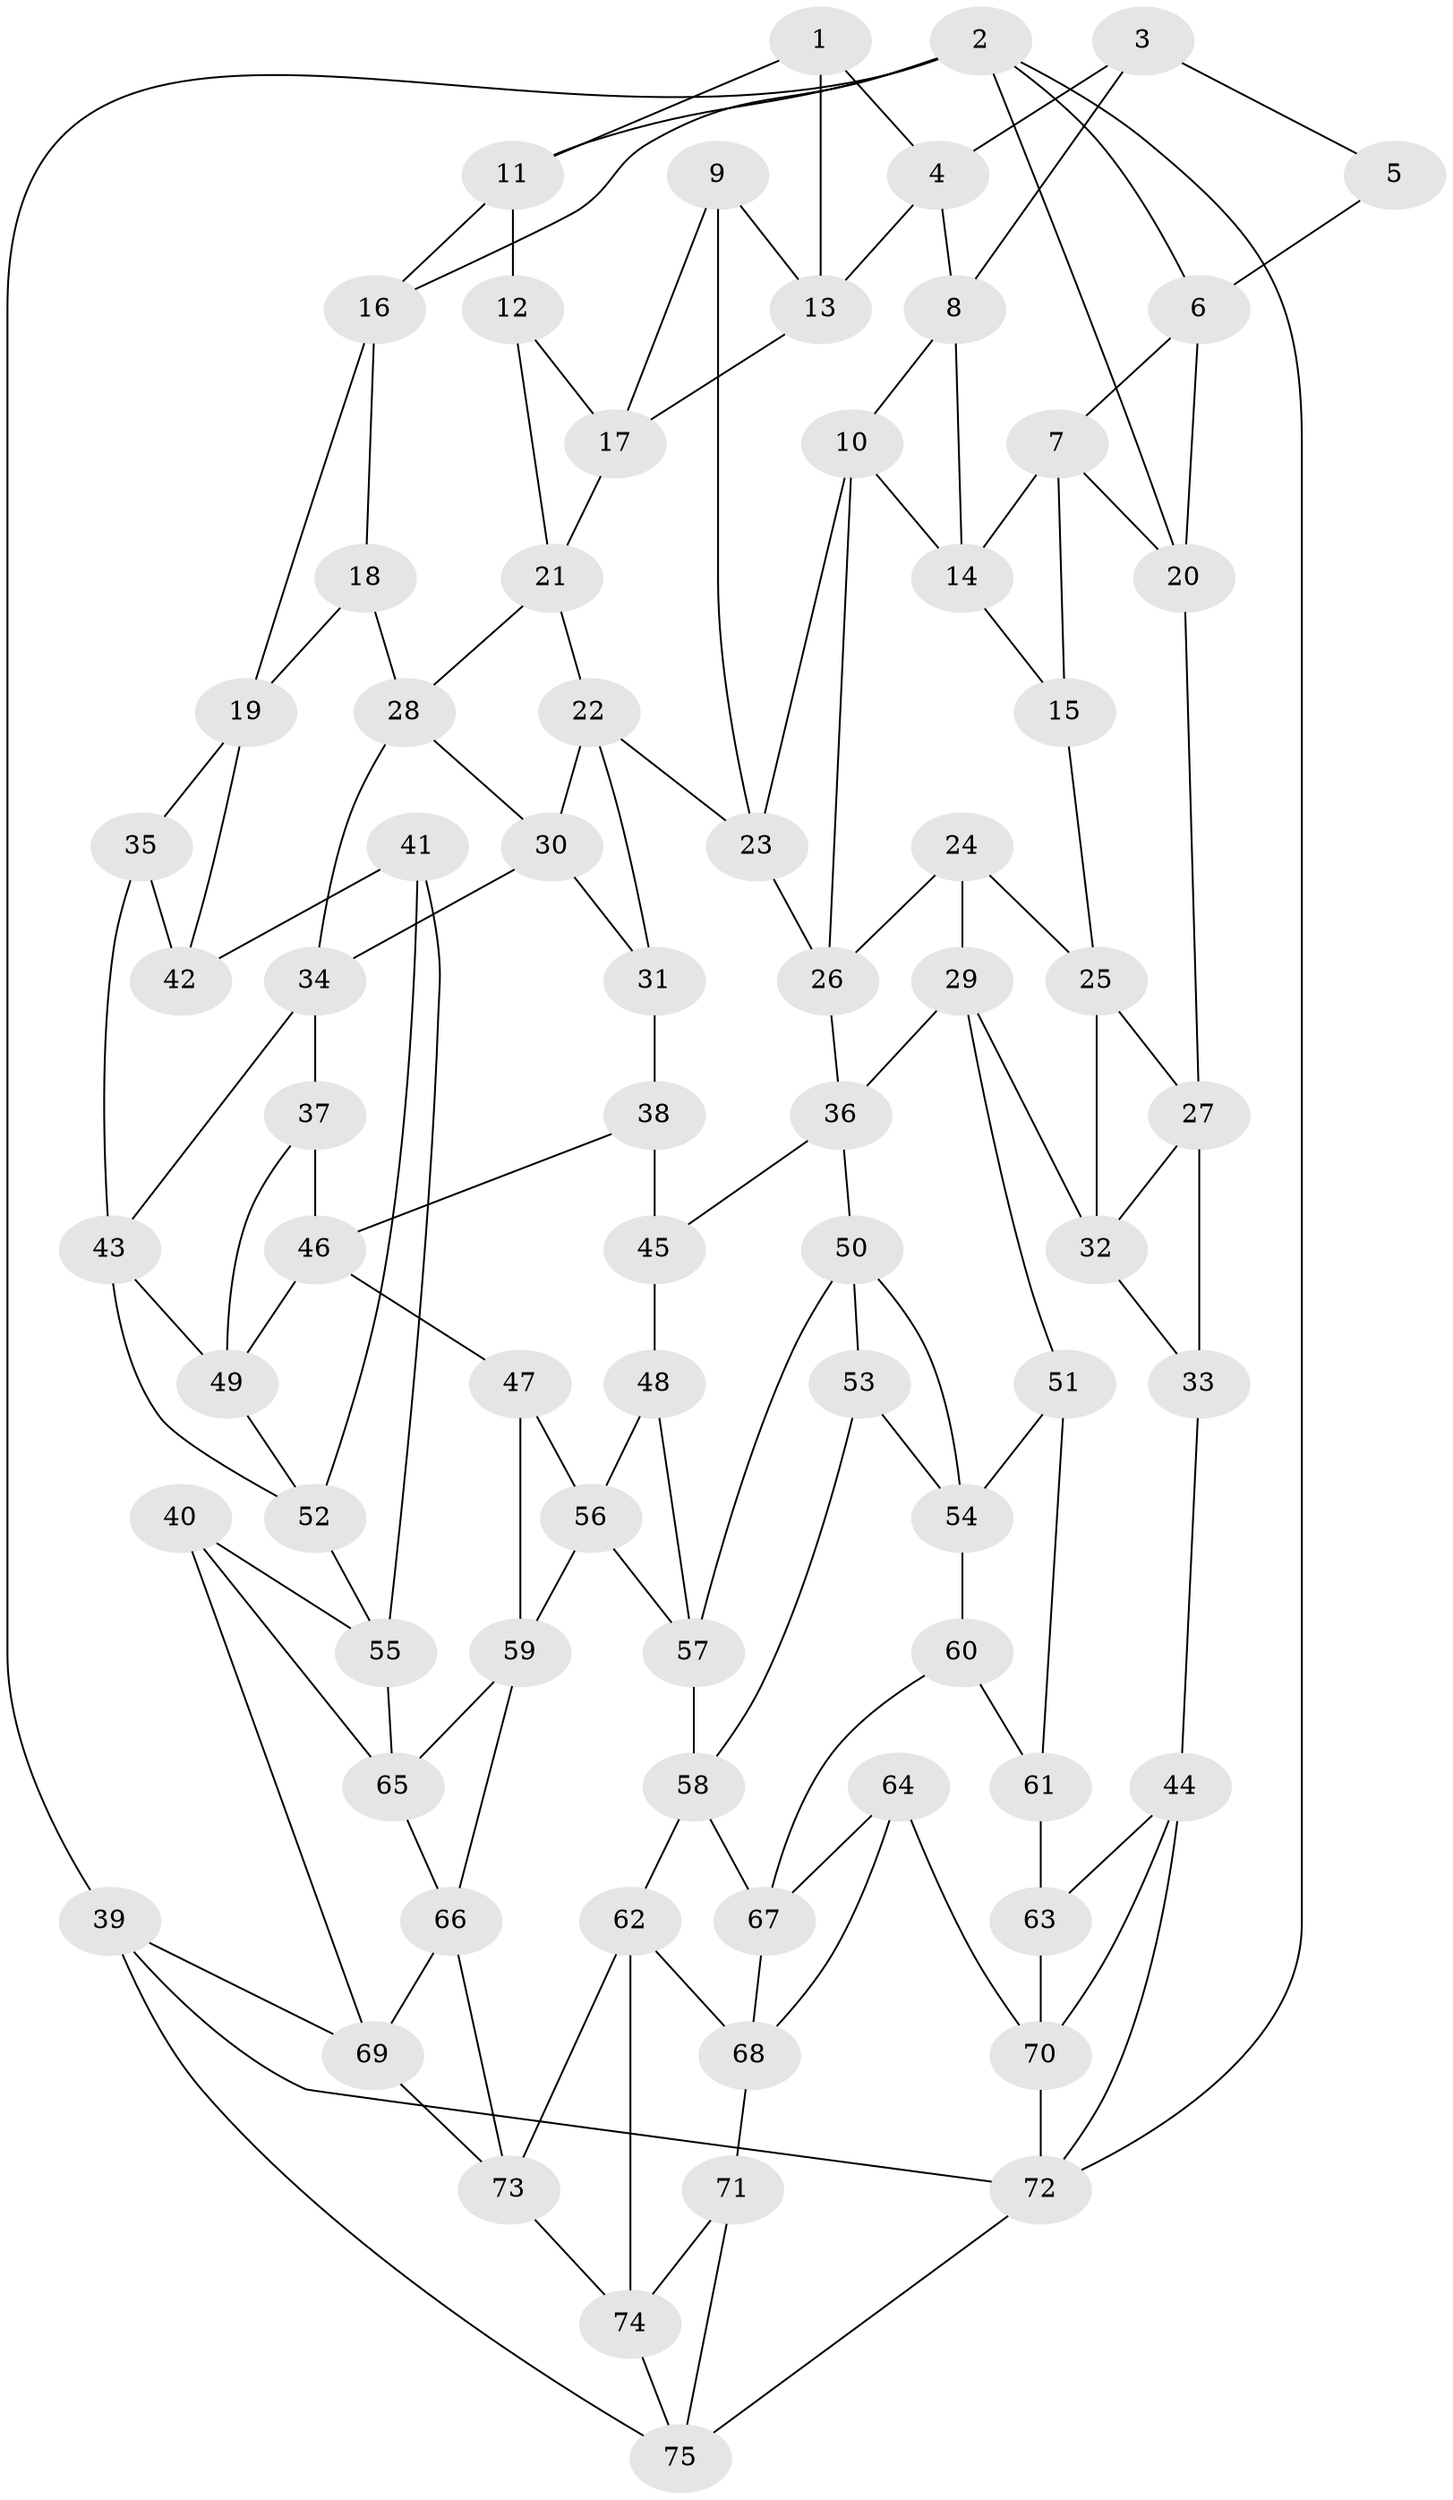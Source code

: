 // original degree distribution, {3: 0.013333333333333334, 5: 0.5333333333333333, 4: 0.23333333333333334, 6: 0.22}
// Generated by graph-tools (version 1.1) at 2025/03/03/09/25 03:03:27]
// undirected, 75 vertices, 138 edges
graph export_dot {
graph [start="1"]
  node [color=gray90,style=filled];
  1;
  2;
  3;
  4;
  5;
  6;
  7;
  8;
  9;
  10;
  11;
  12;
  13;
  14;
  15;
  16;
  17;
  18;
  19;
  20;
  21;
  22;
  23;
  24;
  25;
  26;
  27;
  28;
  29;
  30;
  31;
  32;
  33;
  34;
  35;
  36;
  37;
  38;
  39;
  40;
  41;
  42;
  43;
  44;
  45;
  46;
  47;
  48;
  49;
  50;
  51;
  52;
  53;
  54;
  55;
  56;
  57;
  58;
  59;
  60;
  61;
  62;
  63;
  64;
  65;
  66;
  67;
  68;
  69;
  70;
  71;
  72;
  73;
  74;
  75;
  1 -- 4 [weight=1.0];
  1 -- 11 [weight=1.0];
  1 -- 13 [weight=1.0];
  2 -- 6 [weight=1.0];
  2 -- 11 [weight=1.0];
  2 -- 16 [weight=1.0];
  2 -- 20 [weight=1.0];
  2 -- 39 [weight=1.0];
  2 -- 72 [weight=1.0];
  3 -- 4 [weight=1.0];
  3 -- 5 [weight=1.0];
  3 -- 8 [weight=1.0];
  4 -- 8 [weight=1.0];
  4 -- 13 [weight=1.0];
  5 -- 6 [weight=2.0];
  6 -- 7 [weight=1.0];
  6 -- 20 [weight=1.0];
  7 -- 14 [weight=1.0];
  7 -- 15 [weight=1.0];
  7 -- 20 [weight=1.0];
  8 -- 10 [weight=1.0];
  8 -- 14 [weight=1.0];
  9 -- 13 [weight=1.0];
  9 -- 17 [weight=1.0];
  9 -- 23 [weight=1.0];
  10 -- 14 [weight=1.0];
  10 -- 23 [weight=1.0];
  10 -- 26 [weight=1.0];
  11 -- 12 [weight=1.0];
  11 -- 16 [weight=1.0];
  12 -- 17 [weight=1.0];
  12 -- 21 [weight=1.0];
  13 -- 17 [weight=1.0];
  14 -- 15 [weight=1.0];
  15 -- 25 [weight=1.0];
  16 -- 18 [weight=1.0];
  16 -- 19 [weight=1.0];
  17 -- 21 [weight=1.0];
  18 -- 19 [weight=2.0];
  18 -- 28 [weight=1.0];
  19 -- 35 [weight=1.0];
  19 -- 42 [weight=2.0];
  20 -- 27 [weight=1.0];
  21 -- 22 [weight=1.0];
  21 -- 28 [weight=1.0];
  22 -- 23 [weight=1.0];
  22 -- 30 [weight=1.0];
  22 -- 31 [weight=1.0];
  23 -- 26 [weight=1.0];
  24 -- 25 [weight=1.0];
  24 -- 26 [weight=1.0];
  24 -- 29 [weight=1.0];
  25 -- 27 [weight=1.0];
  25 -- 32 [weight=1.0];
  26 -- 36 [weight=1.0];
  27 -- 32 [weight=1.0];
  27 -- 33 [weight=1.0];
  28 -- 30 [weight=1.0];
  28 -- 34 [weight=1.0];
  29 -- 32 [weight=1.0];
  29 -- 36 [weight=1.0];
  29 -- 51 [weight=1.0];
  30 -- 31 [weight=1.0];
  30 -- 34 [weight=1.0];
  31 -- 38 [weight=1.0];
  32 -- 33 [weight=1.0];
  33 -- 44 [weight=1.0];
  34 -- 37 [weight=1.0];
  34 -- 43 [weight=1.0];
  35 -- 42 [weight=1.0];
  35 -- 43 [weight=1.0];
  36 -- 45 [weight=1.0];
  36 -- 50 [weight=1.0];
  37 -- 46 [weight=1.0];
  37 -- 49 [weight=1.0];
  38 -- 45 [weight=2.0];
  38 -- 46 [weight=1.0];
  39 -- 69 [weight=1.0];
  39 -- 72 [weight=1.0];
  39 -- 75 [weight=1.0];
  40 -- 55 [weight=1.0];
  40 -- 65 [weight=1.0];
  40 -- 69 [weight=1.0];
  41 -- 42 [weight=1.0];
  41 -- 52 [weight=1.0];
  41 -- 55 [weight=1.0];
  43 -- 49 [weight=1.0];
  43 -- 52 [weight=1.0];
  44 -- 63 [weight=1.0];
  44 -- 70 [weight=1.0];
  44 -- 72 [weight=1.0];
  45 -- 48 [weight=1.0];
  46 -- 47 [weight=1.0];
  46 -- 49 [weight=1.0];
  47 -- 56 [weight=1.0];
  47 -- 59 [weight=1.0];
  48 -- 56 [weight=1.0];
  48 -- 57 [weight=1.0];
  49 -- 52 [weight=1.0];
  50 -- 53 [weight=1.0];
  50 -- 54 [weight=1.0];
  50 -- 57 [weight=1.0];
  51 -- 54 [weight=1.0];
  51 -- 61 [weight=1.0];
  52 -- 55 [weight=1.0];
  53 -- 54 [weight=1.0];
  53 -- 58 [weight=1.0];
  54 -- 60 [weight=1.0];
  55 -- 65 [weight=1.0];
  56 -- 57 [weight=1.0];
  56 -- 59 [weight=1.0];
  57 -- 58 [weight=1.0];
  58 -- 62 [weight=1.0];
  58 -- 67 [weight=1.0];
  59 -- 65 [weight=1.0];
  59 -- 66 [weight=1.0];
  60 -- 61 [weight=1.0];
  60 -- 67 [weight=1.0];
  61 -- 63 [weight=2.0];
  62 -- 68 [weight=1.0];
  62 -- 73 [weight=1.0];
  62 -- 74 [weight=1.0];
  63 -- 70 [weight=1.0];
  64 -- 67 [weight=1.0];
  64 -- 68 [weight=1.0];
  64 -- 70 [weight=1.0];
  65 -- 66 [weight=1.0];
  66 -- 69 [weight=1.0];
  66 -- 73 [weight=1.0];
  67 -- 68 [weight=1.0];
  68 -- 71 [weight=1.0];
  69 -- 73 [weight=1.0];
  70 -- 72 [weight=1.0];
  71 -- 74 [weight=1.0];
  71 -- 75 [weight=1.0];
  72 -- 75 [weight=1.0];
  73 -- 74 [weight=1.0];
  74 -- 75 [weight=1.0];
}
